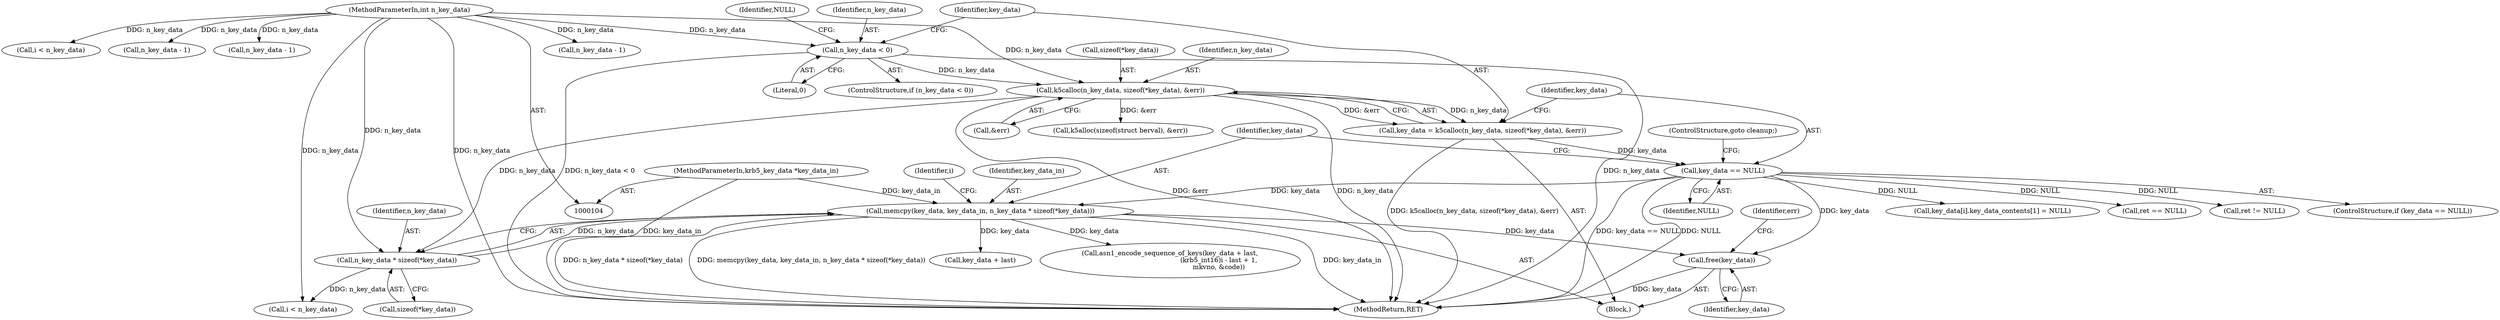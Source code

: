 digraph "0_krb5_04038bf3633c4b909b5ded3072dc88c8c419bf16@API" {
"1000383" [label="(Call,free(key_data))"];
"1000149" [label="(Call,memcpy(key_data, key_data_in, n_key_data * sizeof(*key_data)))"];
"1000145" [label="(Call,key_data == NULL)"];
"1000135" [label="(Call,key_data = k5calloc(n_key_data, sizeof(*key_data), &err))"];
"1000137" [label="(Call,k5calloc(n_key_data, sizeof(*key_data), &err))"];
"1000130" [label="(Call,n_key_data < 0)"];
"1000106" [label="(MethodParameterIn,int n_key_data)"];
"1000105" [label="(MethodParameterIn,krb5_key_data *key_data_in)"];
"1000152" [label="(Call,n_key_data * sizeof(*key_data))"];
"1000108" [label="(Block,)"];
"1000365" [label="(Call,n_key_data - 1)"];
"1000130" [label="(Call,n_key_data < 0)"];
"1000142" [label="(Call,&err)"];
"1000391" [label="(Call,ret != NULL)"];
"1000138" [label="(Identifier,n_key_data)"];
"1000106" [label="(MethodParameterIn,int n_key_data)"];
"1000145" [label="(Call,key_data == NULL)"];
"1000151" [label="(Identifier,key_data_in)"];
"1000136" [label="(Identifier,key_data)"];
"1000144" [label="(ControlStructure,if (key_data == NULL))"];
"1000319" [label="(Call,key_data + last)"];
"1000135" [label="(Call,key_data = k5calloc(n_key_data, sizeof(*key_data), &err))"];
"1000276" [label="(Call,i < n_key_data)"];
"1000387" [label="(Identifier,err)"];
"1000304" [label="(Call,k5alloc(sizeof(struct berval), &err))"];
"1000129" [label="(ControlStructure,if (n_key_data < 0))"];
"1000147" [label="(Identifier,NULL)"];
"1000137" [label="(Call,k5calloc(n_key_data, sizeof(*key_data), &err))"];
"1000152" [label="(Call,n_key_data * sizeof(*key_data))"];
"1000150" [label="(Identifier,key_data)"];
"1000318" [label="(Call,asn1_encode_sequence_of_keys(key_data + last,\n                                               (krb5_int16)i - last + 1,\n                                               mkvno, &code))"];
"1000131" [label="(Identifier,n_key_data)"];
"1000383" [label="(Call,free(key_data))"];
"1000216" [label="(Call,n_key_data - 1)"];
"1000159" [label="(Identifier,i)"];
"1000149" [label="(Call,memcpy(key_data, key_data_in, n_key_data * sizeof(*key_data)))"];
"1000287" [label="(Call,n_key_data - 1)"];
"1000161" [label="(Call,i < n_key_data)"];
"1000201" [label="(Call,key_data[i].key_data_contents[1] = NULL)"];
"1000134" [label="(Identifier,NULL)"];
"1000384" [label="(Identifier,key_data)"];
"1000148" [label="(ControlStructure,goto cleanup;)"];
"1000139" [label="(Call,sizeof(*key_data))"];
"1000154" [label="(Call,sizeof(*key_data))"];
"1000248" [label="(Call,ret == NULL)"];
"1000146" [label="(Identifier,key_data)"];
"1000132" [label="(Literal,0)"];
"1000153" [label="(Identifier,n_key_data)"];
"1000105" [label="(MethodParameterIn,krb5_key_data *key_data_in)"];
"1000417" [label="(MethodReturn,RET)"];
"1000383" -> "1000108"  [label="AST: "];
"1000383" -> "1000384"  [label="CFG: "];
"1000384" -> "1000383"  [label="AST: "];
"1000387" -> "1000383"  [label="CFG: "];
"1000383" -> "1000417"  [label="DDG: key_data"];
"1000149" -> "1000383"  [label="DDG: key_data"];
"1000145" -> "1000383"  [label="DDG: key_data"];
"1000149" -> "1000108"  [label="AST: "];
"1000149" -> "1000152"  [label="CFG: "];
"1000150" -> "1000149"  [label="AST: "];
"1000151" -> "1000149"  [label="AST: "];
"1000152" -> "1000149"  [label="AST: "];
"1000159" -> "1000149"  [label="CFG: "];
"1000149" -> "1000417"  [label="DDG: key_data_in"];
"1000149" -> "1000417"  [label="DDG: n_key_data * sizeof(*key_data)"];
"1000149" -> "1000417"  [label="DDG: memcpy(key_data, key_data_in, n_key_data * sizeof(*key_data))"];
"1000145" -> "1000149"  [label="DDG: key_data"];
"1000105" -> "1000149"  [label="DDG: key_data_in"];
"1000152" -> "1000149"  [label="DDG: n_key_data"];
"1000149" -> "1000318"  [label="DDG: key_data"];
"1000149" -> "1000319"  [label="DDG: key_data"];
"1000145" -> "1000144"  [label="AST: "];
"1000145" -> "1000147"  [label="CFG: "];
"1000146" -> "1000145"  [label="AST: "];
"1000147" -> "1000145"  [label="AST: "];
"1000148" -> "1000145"  [label="CFG: "];
"1000150" -> "1000145"  [label="CFG: "];
"1000145" -> "1000417"  [label="DDG: key_data == NULL"];
"1000145" -> "1000417"  [label="DDG: NULL"];
"1000135" -> "1000145"  [label="DDG: key_data"];
"1000145" -> "1000201"  [label="DDG: NULL"];
"1000145" -> "1000248"  [label="DDG: NULL"];
"1000145" -> "1000391"  [label="DDG: NULL"];
"1000135" -> "1000108"  [label="AST: "];
"1000135" -> "1000137"  [label="CFG: "];
"1000136" -> "1000135"  [label="AST: "];
"1000137" -> "1000135"  [label="AST: "];
"1000146" -> "1000135"  [label="CFG: "];
"1000135" -> "1000417"  [label="DDG: k5calloc(n_key_data, sizeof(*key_data), &err)"];
"1000137" -> "1000135"  [label="DDG: n_key_data"];
"1000137" -> "1000135"  [label="DDG: &err"];
"1000137" -> "1000142"  [label="CFG: "];
"1000138" -> "1000137"  [label="AST: "];
"1000139" -> "1000137"  [label="AST: "];
"1000142" -> "1000137"  [label="AST: "];
"1000137" -> "1000417"  [label="DDG: &err"];
"1000137" -> "1000417"  [label="DDG: n_key_data"];
"1000130" -> "1000137"  [label="DDG: n_key_data"];
"1000106" -> "1000137"  [label="DDG: n_key_data"];
"1000137" -> "1000152"  [label="DDG: n_key_data"];
"1000137" -> "1000304"  [label="DDG: &err"];
"1000130" -> "1000129"  [label="AST: "];
"1000130" -> "1000132"  [label="CFG: "];
"1000131" -> "1000130"  [label="AST: "];
"1000132" -> "1000130"  [label="AST: "];
"1000134" -> "1000130"  [label="CFG: "];
"1000136" -> "1000130"  [label="CFG: "];
"1000130" -> "1000417"  [label="DDG: n_key_data < 0"];
"1000130" -> "1000417"  [label="DDG: n_key_data"];
"1000106" -> "1000130"  [label="DDG: n_key_data"];
"1000106" -> "1000104"  [label="AST: "];
"1000106" -> "1000417"  [label="DDG: n_key_data"];
"1000106" -> "1000152"  [label="DDG: n_key_data"];
"1000106" -> "1000161"  [label="DDG: n_key_data"];
"1000106" -> "1000216"  [label="DDG: n_key_data"];
"1000106" -> "1000276"  [label="DDG: n_key_data"];
"1000106" -> "1000287"  [label="DDG: n_key_data"];
"1000106" -> "1000365"  [label="DDG: n_key_data"];
"1000105" -> "1000104"  [label="AST: "];
"1000105" -> "1000417"  [label="DDG: key_data_in"];
"1000152" -> "1000154"  [label="CFG: "];
"1000153" -> "1000152"  [label="AST: "];
"1000154" -> "1000152"  [label="AST: "];
"1000152" -> "1000161"  [label="DDG: n_key_data"];
}
